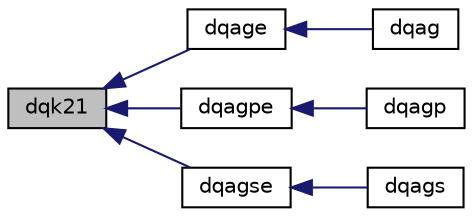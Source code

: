 digraph "dqk21"
{
  edge [fontname="Helvetica",fontsize="10",labelfontname="Helvetica",labelfontsize="10"];
  node [fontname="Helvetica",fontsize="10",shape=record];
  rankdir="LR";
  Node1 [label="dqk21",height=0.2,width=0.4,color="black", fillcolor="grey75", style="filled", fontcolor="black"];
  Node1 -> Node2 [dir="back",color="midnightblue",fontsize="10",style="solid",fontname="Helvetica"];
  Node2 [label="dqage",height=0.2,width=0.4,color="black", fillcolor="white", style="filled",URL="$quadpack__double_8f90.html#ac8c0018c86cad0c53fcef0ad4dc13fb2"];
  Node2 -> Node3 [dir="back",color="midnightblue",fontsize="10",style="solid",fontname="Helvetica"];
  Node3 [label="dqag",height=0.2,width=0.4,color="black", fillcolor="white", style="filled",URL="$quadpack__double_8f90.html#a6bfd4e12446f0b8186a5278d2405f3cb"];
  Node1 -> Node4 [dir="back",color="midnightblue",fontsize="10",style="solid",fontname="Helvetica"];
  Node4 [label="dqagpe",height=0.2,width=0.4,color="black", fillcolor="white", style="filled",URL="$quadpack__double_8f90.html#ab6d99ae01de91bf5250781953d1569d9"];
  Node4 -> Node5 [dir="back",color="midnightblue",fontsize="10",style="solid",fontname="Helvetica"];
  Node5 [label="dqagp",height=0.2,width=0.4,color="black", fillcolor="white", style="filled",URL="$quadpack__double_8f90.html#adaef14afb9399a12c08a901eca41f20c"];
  Node1 -> Node6 [dir="back",color="midnightblue",fontsize="10",style="solid",fontname="Helvetica"];
  Node6 [label="dqagse",height=0.2,width=0.4,color="black", fillcolor="white", style="filled",URL="$quadpack__double_8f90.html#a897a0804db15555d19878b8ed6596af8"];
  Node6 -> Node7 [dir="back",color="midnightblue",fontsize="10",style="solid",fontname="Helvetica"];
  Node7 [label="dqags",height=0.2,width=0.4,color="black", fillcolor="white", style="filled",URL="$quadpack__double_8f90.html#a37e84440640f78a4bccdd3fe1d841d50"];
}

